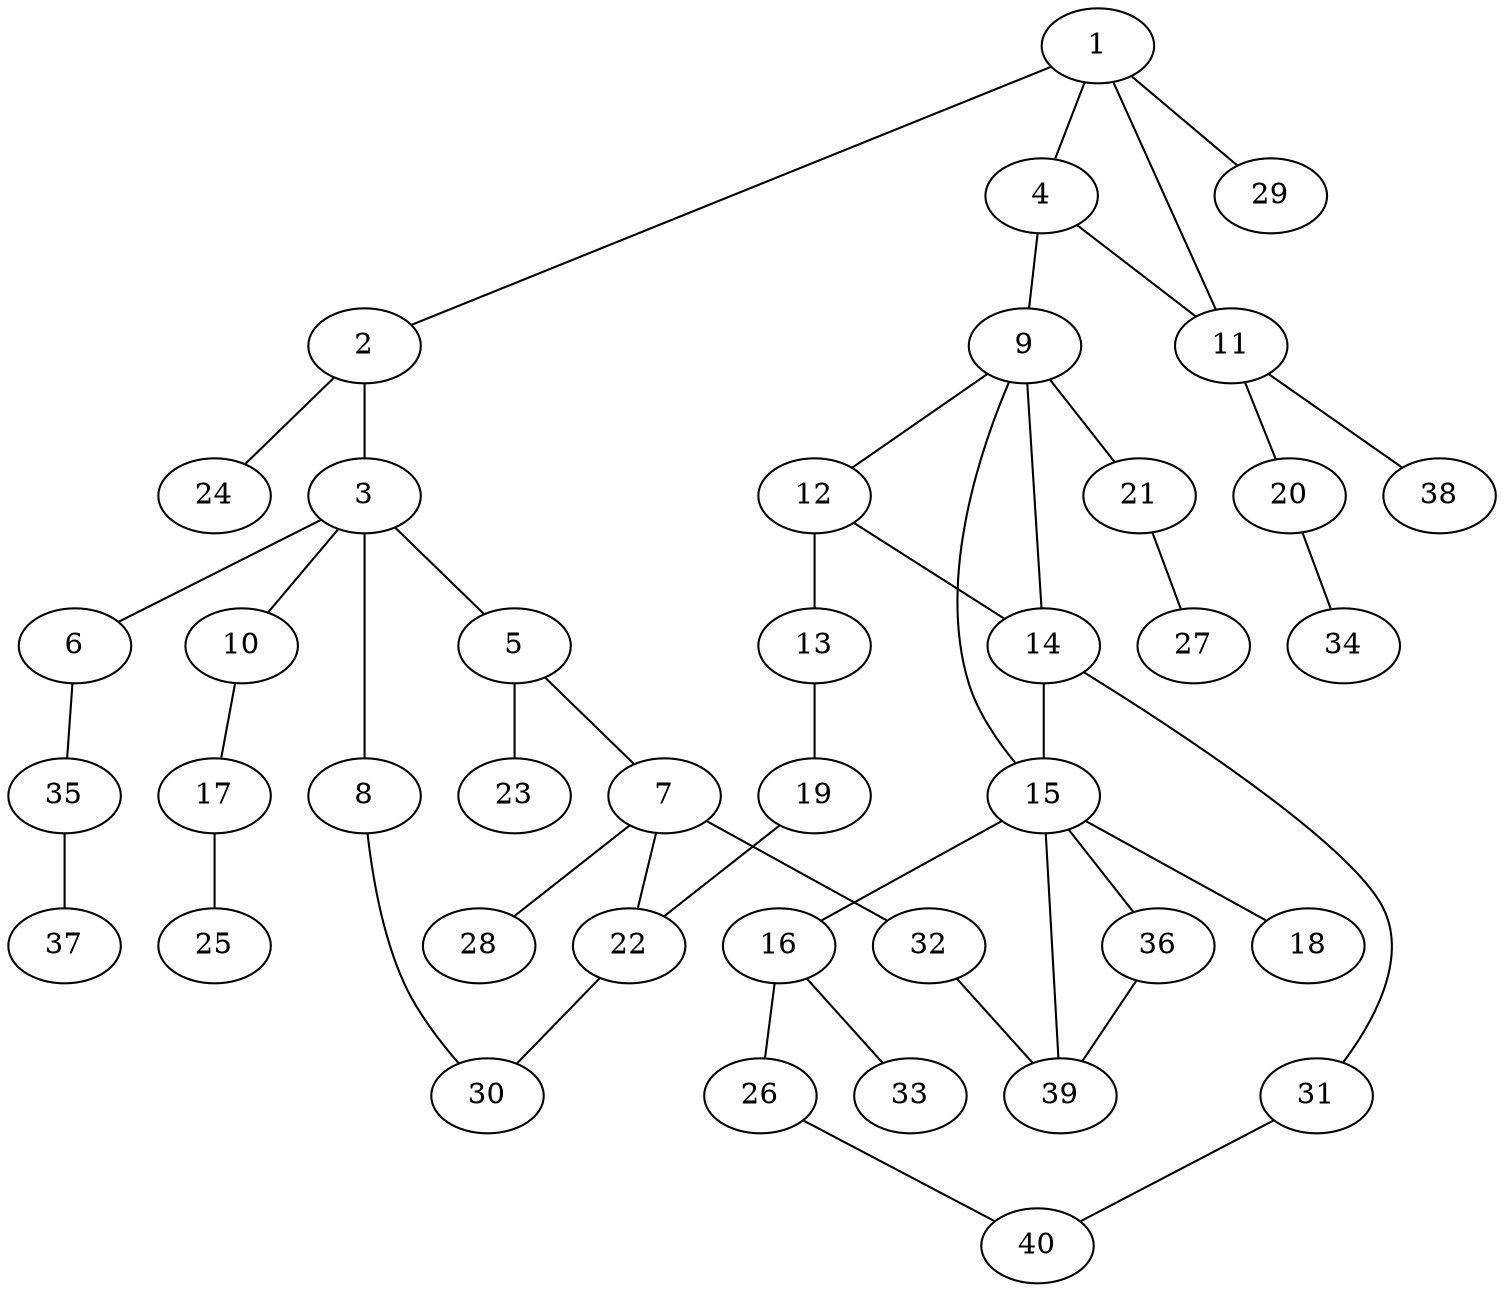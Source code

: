 graph graphname {1--2
1--4
1--11
1--29
2--3
2--24
3--5
3--6
3--8
3--10
4--9
4--11
5--7
5--23
6--35
7--22
7--28
7--32
8--30
9--12
9--14
9--15
9--21
10--17
11--20
11--38
12--13
12--14
13--19
14--15
14--31
15--16
15--18
15--36
15--39
16--26
16--33
17--25
19--22
20--34
21--27
22--30
26--40
31--40
32--39
35--37
36--39
}